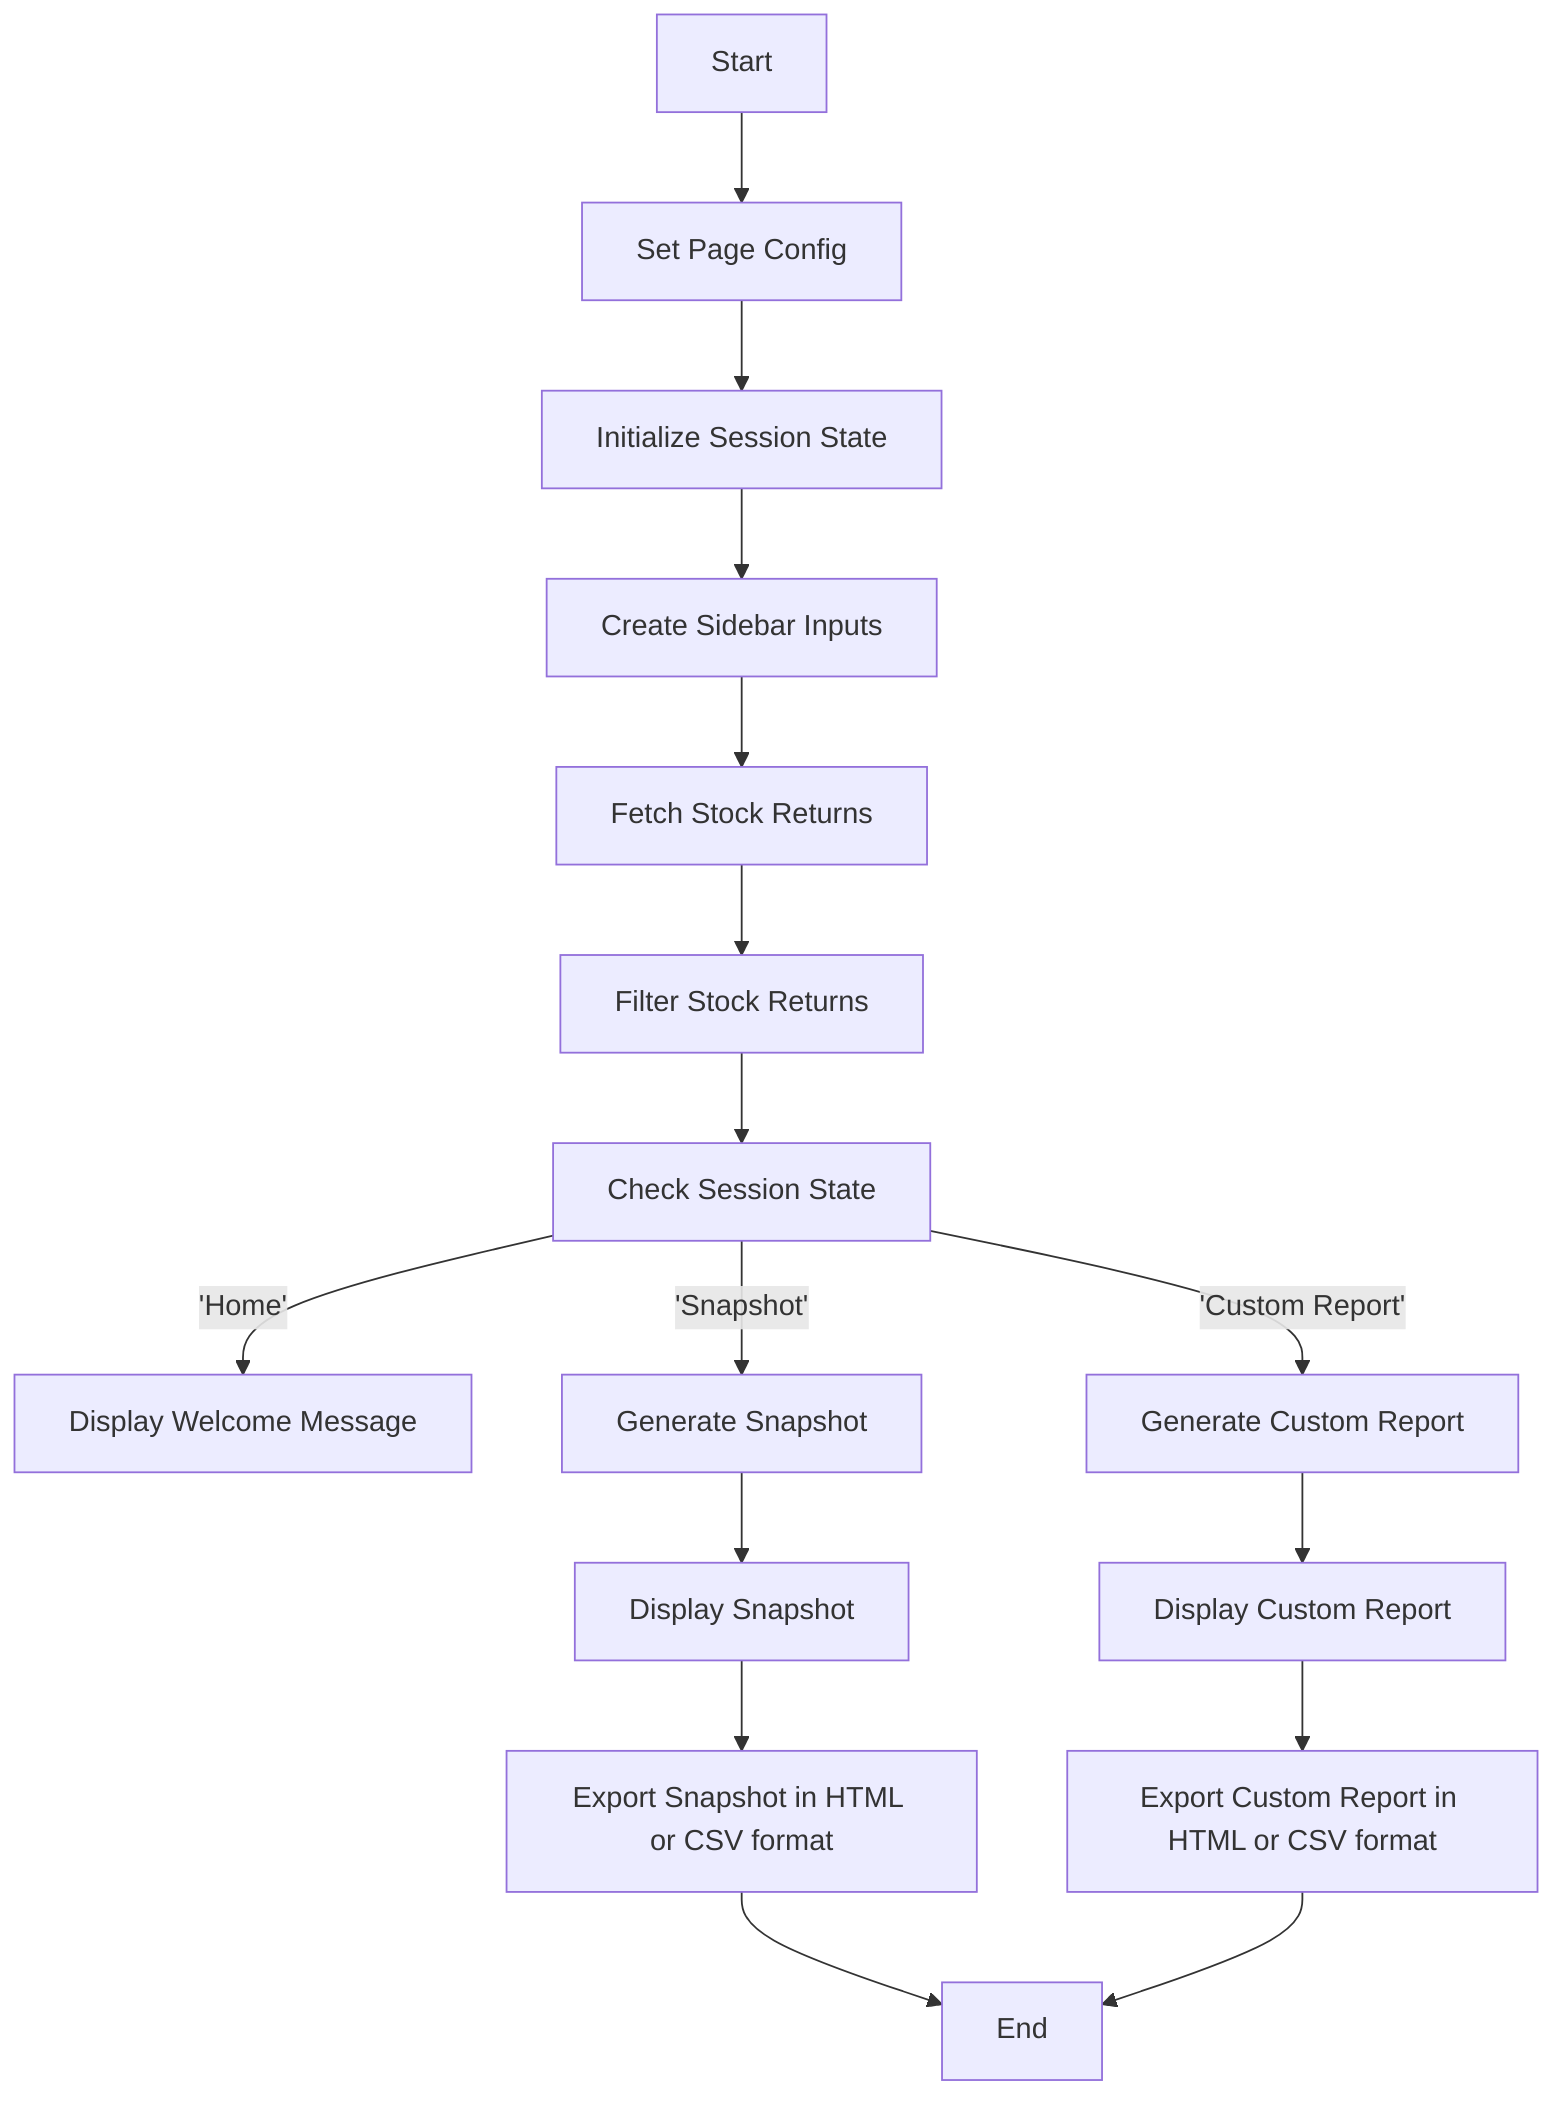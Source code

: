 graph TD
    A[Start] --> B[Set Page Config]
    B --> C[Initialize Session State]
    C --> D[Create Sidebar Inputs]
    D --> E[Fetch Stock Returns]
    E --> F[Filter Stock Returns]
    F --> G[Check Session State]
    G -->|'Home'| H[Display Welcome Message]
    G -->|'Snapshot'| I[Generate Snapshot]
    G -->|'Custom Report'| J[Generate Custom Report]
    I --> K[Display Snapshot]
    J --> L[Display Custom Report]
    K --> M[Export Snapshot in HTML or CSV format]
    L --> N[Export Custom Report in HTML or CSV format]
    M --> O[End]
    N --> O